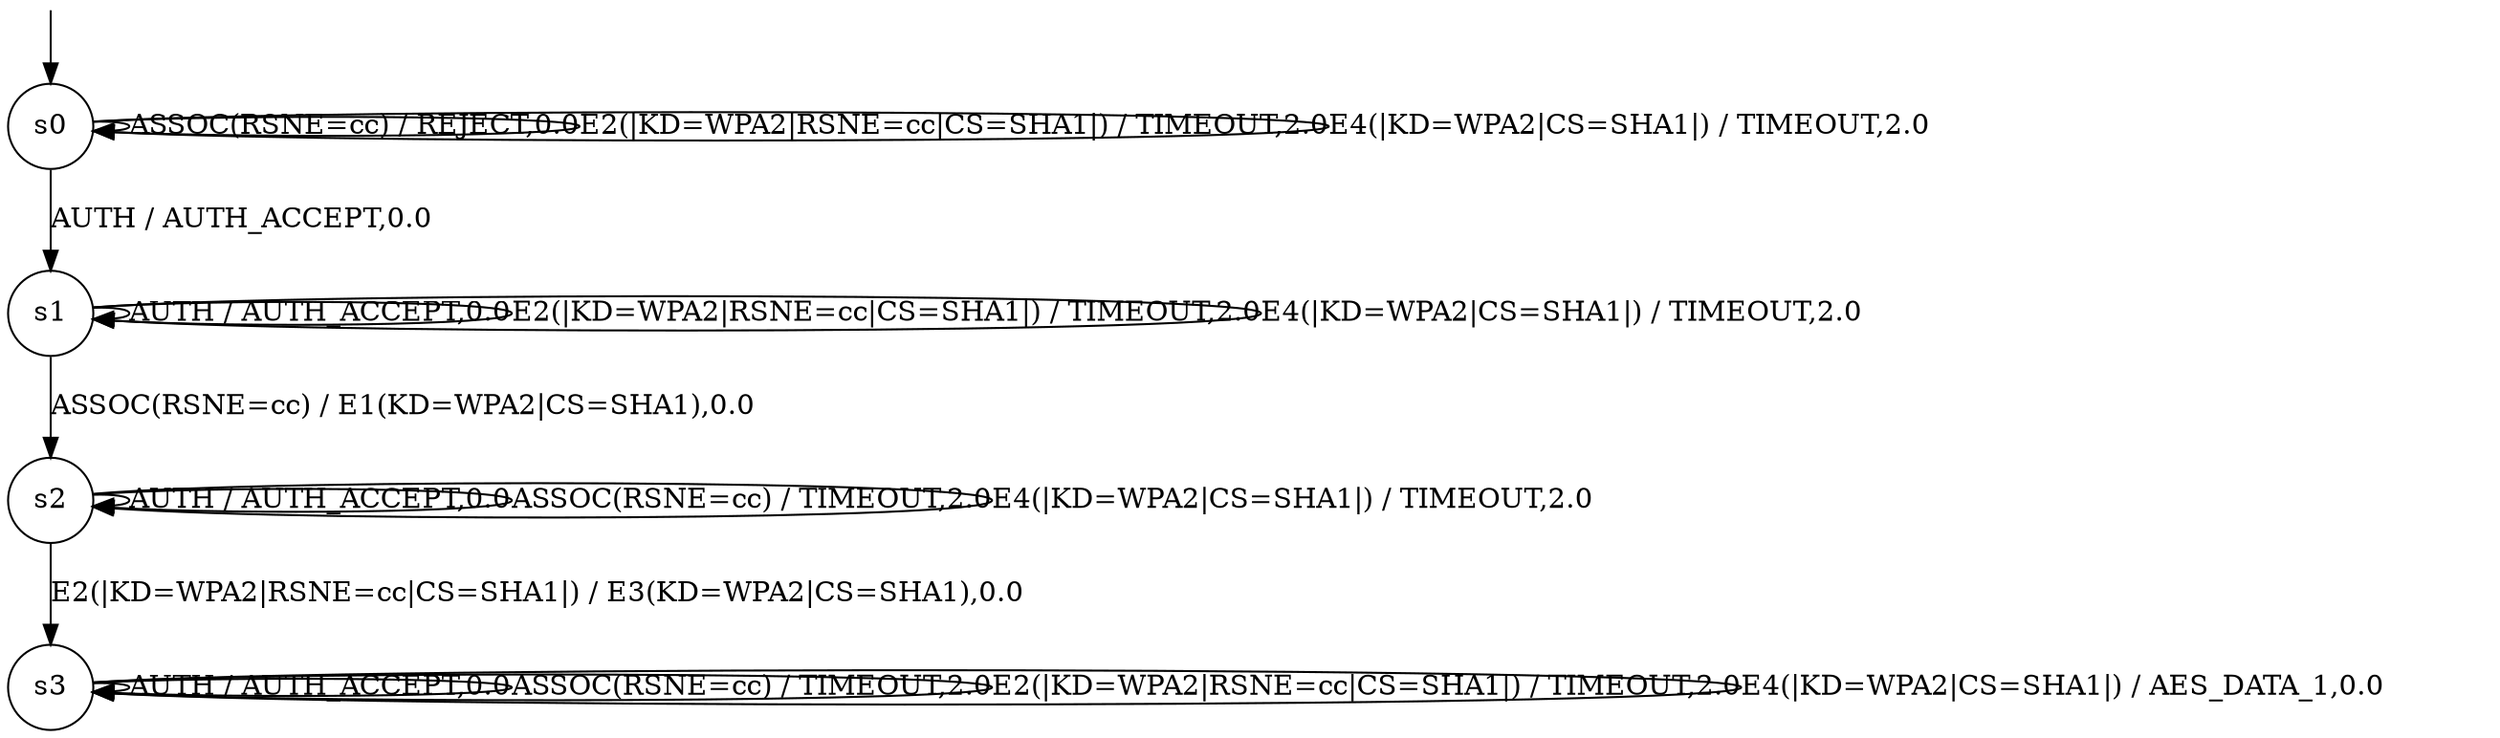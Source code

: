 digraph g {

	s0 [shape="circle" label="s0"];
	s1 [shape="circle" label="s1"];
	s2 [shape="circle" label="s2"];
	s3 [shape="circle" label="s3"];
	s0 -> s1 [label="AUTH / AUTH_ACCEPT,0.0"];
	s0 -> s0 [label="ASSOC(RSNE=cc) / REJECT,0.0"];
	s0 -> s0 [label="E2(|KD=WPA2|RSNE=cc|CS=SHA1|) / TIMEOUT,2.0"];
	s0 -> s0 [label="E4(|KD=WPA2|CS=SHA1|) / TIMEOUT,2.0"];
	s1 -> s1 [label="AUTH / AUTH_ACCEPT,0.0"];
	s1 -> s2 [label="ASSOC(RSNE=cc) / E1(KD=WPA2|CS=SHA1),0.0"];
	s1 -> s1 [label="E2(|KD=WPA2|RSNE=cc|CS=SHA1|) / TIMEOUT,2.0"];
	s1 -> s1 [label="E4(|KD=WPA2|CS=SHA1|) / TIMEOUT,2.0"];
	s2 -> s2 [label="AUTH / AUTH_ACCEPT,0.0"];
	s2 -> s2 [label="ASSOC(RSNE=cc) / TIMEOUT,2.0"];
	s2 -> s3 [label="E2(|KD=WPA2|RSNE=cc|CS=SHA1|) / E3(KD=WPA2|CS=SHA1),0.0"];
	s2 -> s2 [label="E4(|KD=WPA2|CS=SHA1|) / TIMEOUT,2.0"];
	s3 -> s3 [label="AUTH / AUTH_ACCEPT,0.0"];
	s3 -> s3 [label="ASSOC(RSNE=cc) / TIMEOUT,2.0"];
	s3 -> s3 [label="E2(|KD=WPA2|RSNE=cc|CS=SHA1|) / TIMEOUT,2.0"];
	s3 -> s3 [label="E4(|KD=WPA2|CS=SHA1|) / AES_DATA_1,0.0"];

__start0 [label="" shape="none" width="0" height="0"];
__start0 -> s0;

}
